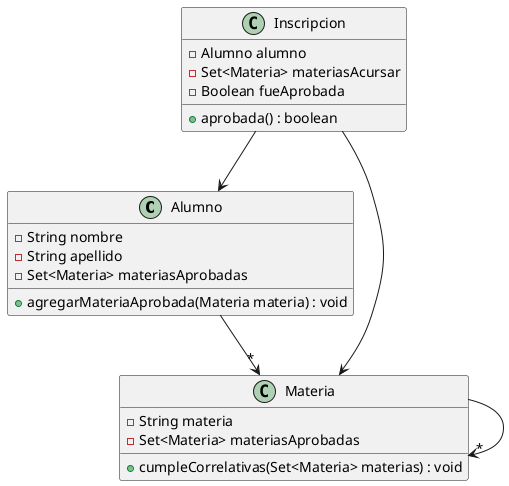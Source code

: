 @startuml

class Alumno {
    - String nombre
    - String apellido
    - Set<Materia> materiasAprobadas

    + agregarMateriaAprobada(Materia materia) : void
}

class Materia {
    - String materia
    - Set<Materia> materiasAprobadas

    + cumpleCorrelativas(Set<Materia> materias) : void
}

class Inscripcion {
    - Alumno alumno
    - Set<Materia> materiasAcursar
    - Boolean fueAprobada

    + aprobada() : boolean
}

Inscripcion --> Alumno
Inscripcion --> Materia
Alumno -->"*" Materia
Materia -->"*" Materia

@enduml
